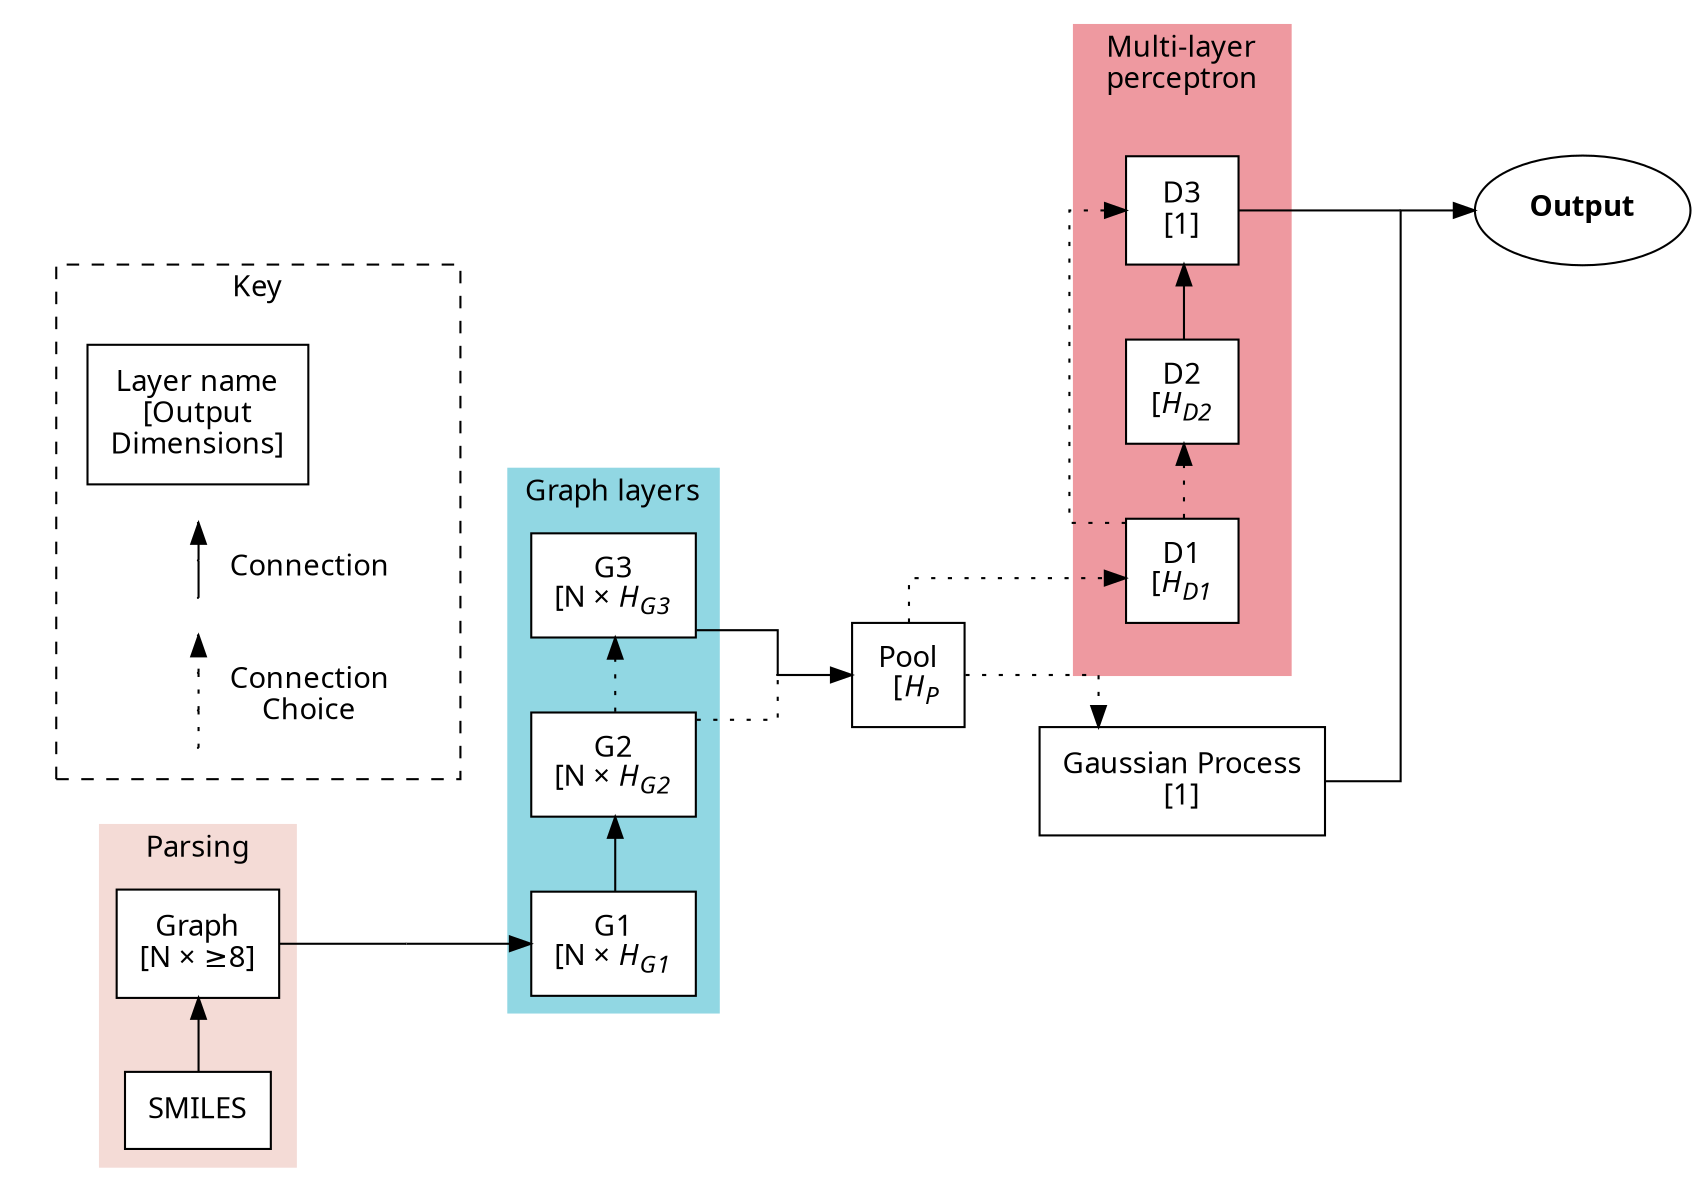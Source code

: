 digraph G {
    margin=0;
    newrank=true;

    graph [fontname = "Fira Sans", rankdir=LR, splines=ortho, ratio=auto];
    node [fontname = "Fira Sans", style="filled,solid", fillcolor=white, shape="box", margin=0.15];
    edge [fontname = "Fira Sans"];

    subgraph cluster_0 {
        rank="same";
        style=filled;
        margin=8;
        color="#f4dbd6";
        node [style=filled];
        edge[minlen=2];
        SMILES -> molgraph;
        label = "Parsing";
    }

    pre_graph[shape="point", width=0.001, height=0.001];
    
    subgraph cluster_1 {
        rank="same";
        style=filled;
        margin=8;
        color="#91d7e3";
        edge[minlen=2];
        G1 -> G2;
        G2 -> G3[style="dotted"];
        label = "Graph layers";
    }
    
    pre_pool[shape="point", width=0, height=0];
    
    subgraph cluster_2 {
        rank="same";
        style=filled;
        margin=25;
        color="#ee99a0";
        edge[minlen=2];
        D1 -> D2[style="dotted"];
        D1 -> D3[style="dotted"];
        D2 -> D3;
        label="Multi-layer\nperceptron";
    }
    
    subgraph cluster_3_margin {
        margin=15;
        style="invis";
        subgraph cluster_3 {
            style="dashed";
            label="Key";
            subgraph example_edges {
                rank="same";
                key[label="Layer name\n[Output\nDimensions]"];
                node[shape="point", width=0, height=0];
                subgraph full_edge {
                    eg3 -> eg4[dir=none];
                    eg4 -> eg5[xlabel="    Connection"];
                }
                subgraph dotted_edge {
                    edge[style="dotted"];
                    eg0 -> eg1[dir=none];
                    eg1 -> eg11[dir=none];
                    eg11 -> eg2[xlabel="    Connection\n    Choice"];
                }
            }
            dummy[style=invis, label="", width=0.3];
            key -> dummy[style=invis];
        }
    }
    
    molgraph -> pre_graph[dir=none];
    pre_graph -> G1;
    G3 -> pre_pool[dir=none];
    G2 -> pre_pool[style="dotted", dir=none];
    pre_pool -> pool;
    pool -> D1[style="dotted"];
    pool -> GP[style="dotted"];
    
    subgraph to_output{
        edge[dir=none];
        D3 -> pre_output;
        GP -> pre_output[constraint=false];
    }

    pre_output -> output;

    molgraph[label="Graph\n[N × ≥8]"];
    subgraph dimension_labels {
        G1[label=<G1<br/>[N × <i>H<sub>G1</sub></i>]>];
        G2[label=<G2<br/>[N × <i>H<sub>G2</sub></i>]>];
        G3[label=<G3<br/>[N × <i>H<sub>G3</sub></i>]>];

        pool[label=<Pool<br/>  [<i>H<sub>P</sub></i>]>, shape=box];
        
        D1[label=<D1<br/>[<i>H<sub>D1</sub></i>]>];
        D2[label=<D2<br/>[<i>H<sub>D2</sub></i>]>];
        D3[label=<D3<br/>[1]>];

        GP[ label="Gaussian Process\n[1]"];
    }
    
    
    pre_output[shape="point", width=0.001, height=0.001];
    output[label=<<b>Output</b>>, shape="ellipse"]
    
}